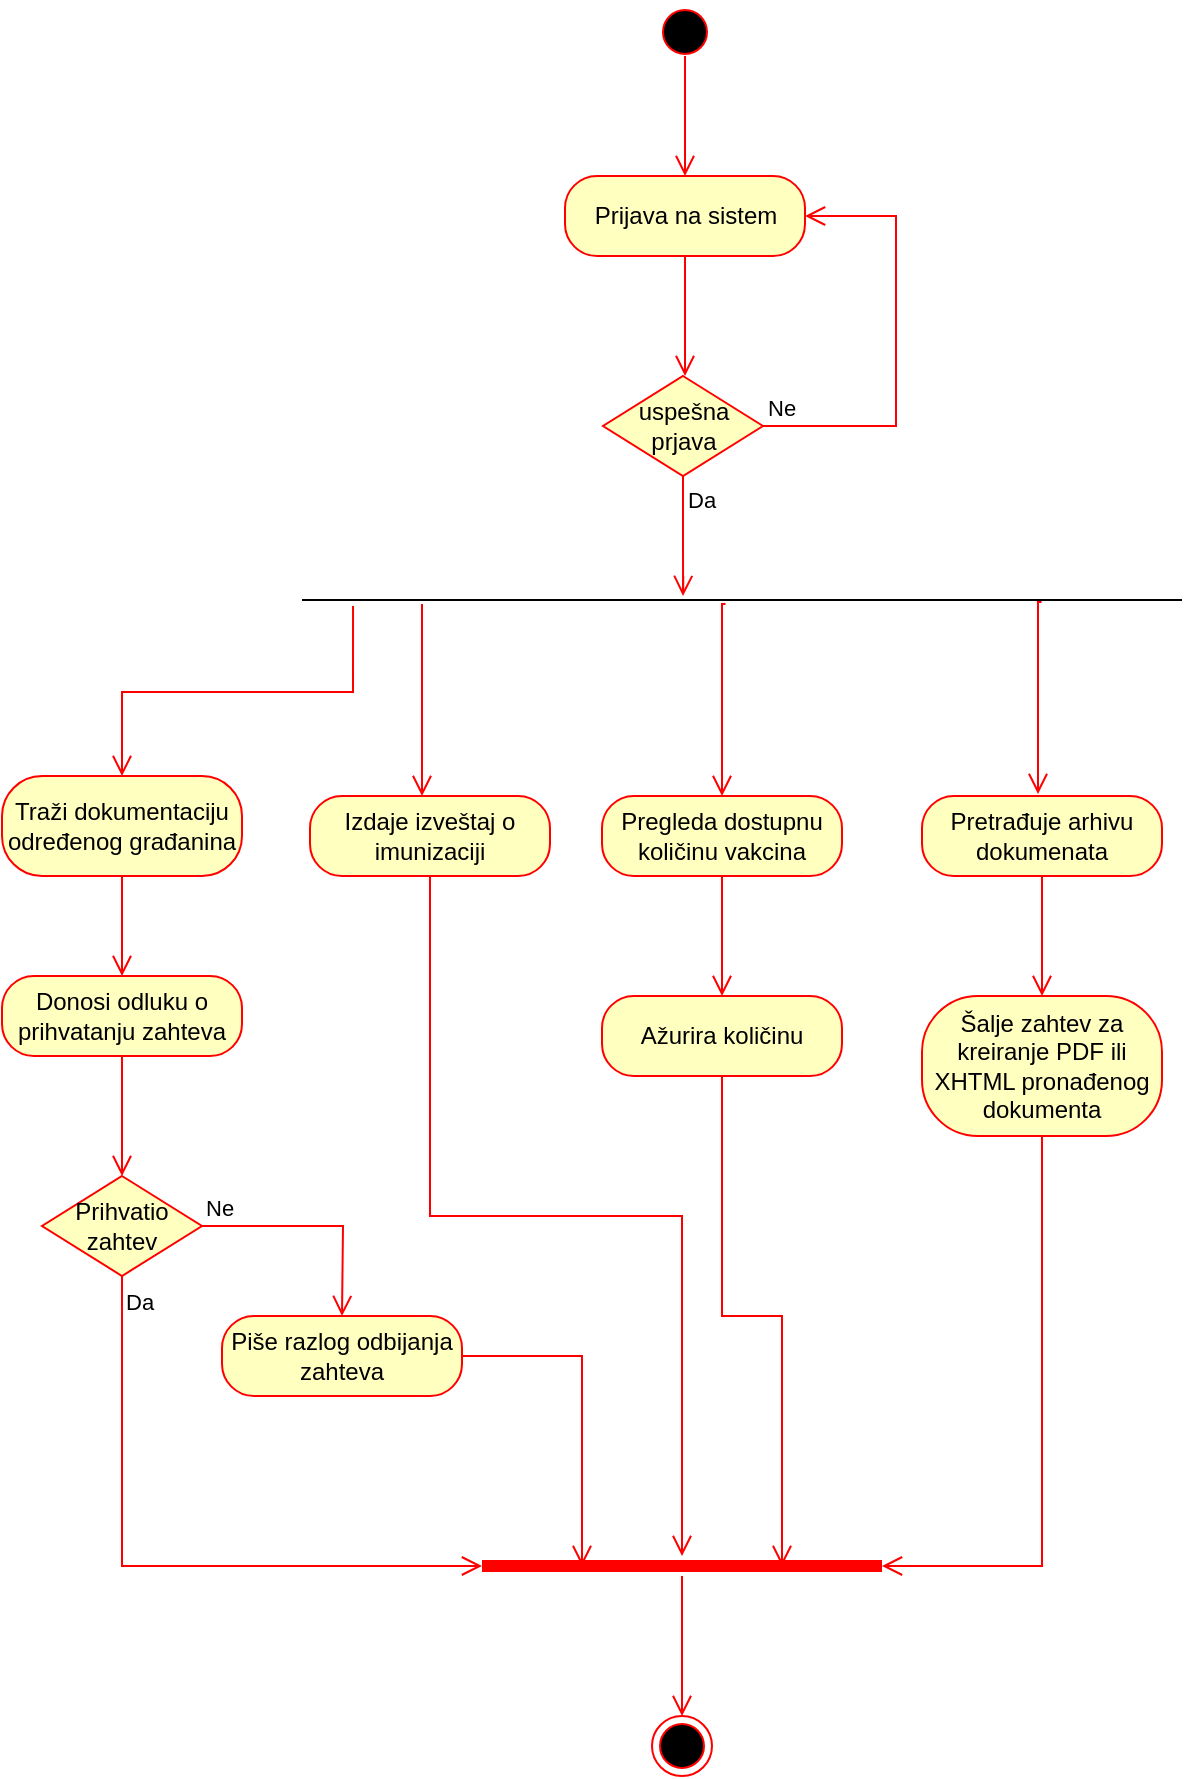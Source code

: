 <mxfile version="15.5.8" type="device"><diagram name="Page-1" id="e7e014a7-5840-1c2e-5031-d8a46d1fe8dd"><mxGraphModel dx="1422" dy="762" grid="1" gridSize="10" guides="1" tooltips="1" connect="1" arrows="1" fold="1" page="1" pageScale="1" pageWidth="1169" pageHeight="826" background="none" math="0" shadow="0"><root><mxCell id="0"/><mxCell id="1" parent="0"/><mxCell id="Qb2MN4qYpdWohJJ3XCA8-41" value="" style="ellipse;html=1;shape=startState;fillColor=#000000;strokeColor=#ff0000;" parent="1" vertex="1"><mxGeometry x="506.5" y="63" width="30" height="30" as="geometry"/></mxCell><mxCell id="Qb2MN4qYpdWohJJ3XCA8-42" value="" style="edgeStyle=orthogonalEdgeStyle;html=1;verticalAlign=bottom;endArrow=open;endSize=8;strokeColor=#ff0000;rounded=0;exitX=0.5;exitY=1;exitDx=0;exitDy=0;" parent="1" edge="1"><mxGeometry relative="1" as="geometry"><mxPoint x="521.5" y="150" as="targetPoint"/><mxPoint x="521.5" y="90" as="sourcePoint"/></mxGeometry></mxCell><mxCell id="PjcsFXU8BJwqaIB7ki_4-2" value="Prijava na sistem" style="rounded=1;whiteSpace=wrap;html=1;arcSize=40;fontColor=#000000;fillColor=#ffffc0;strokeColor=#ff0000;" parent="1" vertex="1"><mxGeometry x="461.5" y="150" width="120" height="40" as="geometry"/></mxCell><mxCell id="PjcsFXU8BJwqaIB7ki_4-3" value="" style="edgeStyle=orthogonalEdgeStyle;html=1;verticalAlign=bottom;endArrow=open;endSize=8;strokeColor=#ff0000;rounded=0;" parent="1" source="PjcsFXU8BJwqaIB7ki_4-2" edge="1"><mxGeometry relative="1" as="geometry"><mxPoint x="521.5" y="250" as="targetPoint"/></mxGeometry></mxCell><mxCell id="PjcsFXU8BJwqaIB7ki_4-4" value="uspešna prjava" style="rhombus;whiteSpace=wrap;html=1;fillColor=#ffffc0;strokeColor=#ff0000;" parent="1" vertex="1"><mxGeometry x="480.5" y="250" width="80" height="50" as="geometry"/></mxCell><mxCell id="PjcsFXU8BJwqaIB7ki_4-5" value="Ne" style="edgeStyle=orthogonalEdgeStyle;html=1;align=left;verticalAlign=bottom;endArrow=open;endSize=8;strokeColor=#ff0000;rounded=0;entryX=1;entryY=0.5;entryDx=0;entryDy=0;exitX=1;exitY=0.5;exitDx=0;exitDy=0;" parent="1" source="PjcsFXU8BJwqaIB7ki_4-4" target="PjcsFXU8BJwqaIB7ki_4-2" edge="1"><mxGeometry x="-1" relative="1" as="geometry"><mxPoint x="666.5" y="170" as="targetPoint"/><mxPoint x="566.5" y="275" as="sourcePoint"/><Array as="points"><mxPoint x="627" y="275"/><mxPoint x="627" y="170"/></Array></mxGeometry></mxCell><mxCell id="PjcsFXU8BJwqaIB7ki_4-6" value="Da&lt;br&gt;" style="edgeStyle=orthogonalEdgeStyle;html=1;align=left;verticalAlign=top;endArrow=open;endSize=8;strokeColor=#ff0000;rounded=0;startArrow=none;" parent="1" edge="1"><mxGeometry x="-0.111" y="-50" relative="1" as="geometry"><mxPoint x="520.5" y="360" as="targetPoint"/><mxPoint x="520.559" y="358.0" as="sourcePoint"/><Array as="points"><mxPoint x="520.5" y="350"/></Array><mxPoint x="50" y="-50" as="offset"/></mxGeometry></mxCell><mxCell id="PjcsFXU8BJwqaIB7ki_4-7" value="" style="line;strokeWidth=1;fillColor=none;align=left;verticalAlign=middle;spacingTop=-1;spacingLeft=3;spacingRight=3;rotatable=0;labelPosition=right;points=[];portConstraint=eastwest;" parent="1" vertex="1"><mxGeometry x="330" y="358" width="440" height="8" as="geometry"/></mxCell><mxCell id="PjcsFXU8BJwqaIB7ki_4-8" value="" style="edgeStyle=orthogonalEdgeStyle;html=1;align=left;verticalAlign=top;endArrow=none;endSize=8;strokeColor=#ff0000;rounded=0;" parent="1" source="PjcsFXU8BJwqaIB7ki_4-4" edge="1"><mxGeometry x="-1" relative="1" as="geometry"><mxPoint x="520.559" y="358.0" as="targetPoint"/><mxPoint x="520.5" y="290" as="sourcePoint"/><Array as="points"><mxPoint x="520.5" y="340"/><mxPoint x="520.5" y="340"/></Array></mxGeometry></mxCell><mxCell id="PjcsFXU8BJwqaIB7ki_4-11" value="" style="edgeStyle=orthogonalEdgeStyle;html=1;verticalAlign=bottom;endArrow=open;endSize=8;strokeColor=#ff0000;rounded=0;exitX=0.058;exitY=0.875;exitDx=0;exitDy=0;exitPerimeter=0;entryX=0.5;entryY=0;entryDx=0;entryDy=0;" parent="1" source="PjcsFXU8BJwqaIB7ki_4-7" target="PjcsFXU8BJwqaIB7ki_4-12" edge="1"><mxGeometry relative="1" as="geometry"><mxPoint x="240" y="460" as="targetPoint"/><mxPoint x="410" y="420" as="sourcePoint"/></mxGeometry></mxCell><mxCell id="PjcsFXU8BJwqaIB7ki_4-12" value="Traži dokumentaciju određenog građanina" style="rounded=1;whiteSpace=wrap;html=1;arcSize=40;fontColor=#000000;fillColor=#ffffc0;strokeColor=#ff0000;" parent="1" vertex="1"><mxGeometry x="180" y="450" width="120" height="50" as="geometry"/></mxCell><mxCell id="PjcsFXU8BJwqaIB7ki_4-13" value="" style="edgeStyle=orthogonalEdgeStyle;html=1;verticalAlign=bottom;endArrow=open;endSize=8;strokeColor=#ff0000;rounded=0;" parent="1" source="PjcsFXU8BJwqaIB7ki_4-12" edge="1"><mxGeometry relative="1" as="geometry"><mxPoint x="240" y="550" as="targetPoint"/></mxGeometry></mxCell><mxCell id="PjcsFXU8BJwqaIB7ki_4-14" value="Donosi odluku o prihvatanju zahteva" style="rounded=1;whiteSpace=wrap;html=1;arcSize=40;fontColor=#000000;fillColor=#ffffc0;strokeColor=#ff0000;" parent="1" vertex="1"><mxGeometry x="180" y="550" width="120" height="40" as="geometry"/></mxCell><mxCell id="PjcsFXU8BJwqaIB7ki_4-15" value="" style="edgeStyle=orthogonalEdgeStyle;html=1;verticalAlign=bottom;endArrow=open;endSize=8;strokeColor=#ff0000;rounded=0;" parent="1" source="PjcsFXU8BJwqaIB7ki_4-14" edge="1"><mxGeometry relative="1" as="geometry"><mxPoint x="240" y="650" as="targetPoint"/></mxGeometry></mxCell><mxCell id="PjcsFXU8BJwqaIB7ki_4-16" value="Prihvatio zahtev" style="rhombus;whiteSpace=wrap;html=1;fillColor=#ffffc0;strokeColor=#ff0000;" parent="1" vertex="1"><mxGeometry x="200" y="650" width="80" height="50" as="geometry"/></mxCell><mxCell id="PjcsFXU8BJwqaIB7ki_4-17" value="Ne" style="edgeStyle=orthogonalEdgeStyle;html=1;align=left;verticalAlign=bottom;endArrow=open;endSize=8;strokeColor=#ff0000;rounded=0;" parent="1" source="PjcsFXU8BJwqaIB7ki_4-16" edge="1"><mxGeometry x="-1" relative="1" as="geometry"><mxPoint x="350" y="720" as="targetPoint"/></mxGeometry></mxCell><mxCell id="PjcsFXU8BJwqaIB7ki_4-18" value="Da" style="edgeStyle=orthogonalEdgeStyle;html=1;align=left;verticalAlign=top;endArrow=open;endSize=8;strokeColor=#ff0000;rounded=0;entryX=0;entryY=0.5;entryDx=0;entryDy=0;entryPerimeter=0;" parent="1" source="PjcsFXU8BJwqaIB7ki_4-16" target="PjcsFXU8BJwqaIB7ki_4-40" edge="1"><mxGeometry x="-1" relative="1" as="geometry"><mxPoint x="240" y="750" as="targetPoint"/><Array as="points"><mxPoint x="240" y="845"/></Array></mxGeometry></mxCell><mxCell id="PjcsFXU8BJwqaIB7ki_4-25" value="Piše razlog odbijanja zahteva" style="rounded=1;whiteSpace=wrap;html=1;arcSize=40;fontColor=#000000;fillColor=#ffffc0;strokeColor=#ff0000;" parent="1" vertex="1"><mxGeometry x="290" y="720" width="120" height="40" as="geometry"/></mxCell><mxCell id="PjcsFXU8BJwqaIB7ki_4-26" value="" style="edgeStyle=orthogonalEdgeStyle;html=1;verticalAlign=bottom;endArrow=open;endSize=8;strokeColor=#ff0000;rounded=0;entryX=0.25;entryY=0.5;entryDx=0;entryDy=0;entryPerimeter=0;" parent="1" source="PjcsFXU8BJwqaIB7ki_4-25" target="PjcsFXU8BJwqaIB7ki_4-40" edge="1"><mxGeometry relative="1" as="geometry"><mxPoint x="350" y="820" as="targetPoint"/></mxGeometry></mxCell><mxCell id="PjcsFXU8BJwqaIB7ki_4-27" value="" style="edgeStyle=orthogonalEdgeStyle;html=1;verticalAlign=bottom;endArrow=open;endSize=8;strokeColor=#ff0000;rounded=0;" parent="1" edge="1"><mxGeometry relative="1" as="geometry"><mxPoint x="390" y="460" as="targetPoint"/><mxPoint x="390" y="364" as="sourcePoint"/><Array as="points"><mxPoint x="390" y="364"/></Array></mxGeometry></mxCell><mxCell id="PjcsFXU8BJwqaIB7ki_4-28" value="Izdaje izveštaj o imunizaciji" style="rounded=1;whiteSpace=wrap;html=1;arcSize=40;fontColor=#000000;fillColor=#ffffc0;strokeColor=#ff0000;" parent="1" vertex="1"><mxGeometry x="334" y="460" width="120" height="40" as="geometry"/></mxCell><mxCell id="PjcsFXU8BJwqaIB7ki_4-29" value="" style="edgeStyle=orthogonalEdgeStyle;html=1;verticalAlign=bottom;endArrow=open;endSize=8;strokeColor=#ff0000;rounded=0;" parent="1" source="PjcsFXU8BJwqaIB7ki_4-28" target="PjcsFXU8BJwqaIB7ki_4-40" edge="1"><mxGeometry relative="1" as="geometry"><mxPoint x="394" y="560" as="targetPoint"/></mxGeometry></mxCell><mxCell id="PjcsFXU8BJwqaIB7ki_4-30" value="" style="edgeStyle=orthogonalEdgeStyle;html=1;verticalAlign=bottom;endArrow=open;endSize=8;strokeColor=#ff0000;rounded=0;exitX=0.325;exitY=0.75;exitDx=0;exitDy=0;exitPerimeter=0;" parent="1" edge="1"><mxGeometry relative="1" as="geometry"><mxPoint x="540" y="460" as="targetPoint"/><mxPoint x="541.75" y="364.0" as="sourcePoint"/><Array as="points"><mxPoint x="540" y="364"/></Array></mxGeometry></mxCell><mxCell id="PjcsFXU8BJwqaIB7ki_4-31" value="Pregleda dostupnu količinu vakcina" style="rounded=1;whiteSpace=wrap;html=1;arcSize=40;fontColor=#000000;fillColor=#ffffc0;strokeColor=#ff0000;" parent="1" vertex="1"><mxGeometry x="480" y="460" width="120" height="40" as="geometry"/></mxCell><mxCell id="PjcsFXU8BJwqaIB7ki_4-32" value="" style="edgeStyle=orthogonalEdgeStyle;html=1;verticalAlign=bottom;endArrow=open;endSize=8;strokeColor=#ff0000;rounded=0;" parent="1" source="PjcsFXU8BJwqaIB7ki_4-31" edge="1"><mxGeometry relative="1" as="geometry"><mxPoint x="540" y="560" as="targetPoint"/></mxGeometry></mxCell><mxCell id="PjcsFXU8BJwqaIB7ki_4-33" value="Ažurira količinu" style="rounded=1;whiteSpace=wrap;html=1;arcSize=40;fontColor=#000000;fillColor=#ffffc0;strokeColor=#ff0000;" parent="1" vertex="1"><mxGeometry x="480" y="560" width="120" height="40" as="geometry"/></mxCell><mxCell id="PjcsFXU8BJwqaIB7ki_4-34" value="" style="edgeStyle=orthogonalEdgeStyle;html=1;verticalAlign=bottom;endArrow=open;endSize=8;strokeColor=#ff0000;rounded=0;entryX=0.75;entryY=0.5;entryDx=0;entryDy=0;entryPerimeter=0;" parent="1" source="PjcsFXU8BJwqaIB7ki_4-33" target="PjcsFXU8BJwqaIB7ki_4-40" edge="1"><mxGeometry relative="1" as="geometry"><mxPoint x="540" y="660" as="targetPoint"/></mxGeometry></mxCell><mxCell id="PjcsFXU8BJwqaIB7ki_4-35" value="" style="edgeStyle=orthogonalEdgeStyle;html=1;verticalAlign=bottom;endArrow=open;endSize=8;strokeColor=#ff0000;rounded=0;exitX=0.325;exitY=0.75;exitDx=0;exitDy=0;exitPerimeter=0;" parent="1" edge="1"><mxGeometry relative="1" as="geometry"><mxPoint x="698" y="459" as="targetPoint"/><mxPoint x="699.75" y="363.0" as="sourcePoint"/><Array as="points"><mxPoint x="698" y="363"/></Array></mxGeometry></mxCell><mxCell id="PjcsFXU8BJwqaIB7ki_4-36" value="Pretrađuje arhivu dokumenata" style="rounded=1;whiteSpace=wrap;html=1;arcSize=40;fontColor=#000000;fillColor=#ffffc0;strokeColor=#ff0000;" parent="1" vertex="1"><mxGeometry x="640" y="460" width="120" height="40" as="geometry"/></mxCell><mxCell id="PjcsFXU8BJwqaIB7ki_4-37" value="" style="edgeStyle=orthogonalEdgeStyle;html=1;verticalAlign=bottom;endArrow=open;endSize=8;strokeColor=#ff0000;rounded=0;" parent="1" source="PjcsFXU8BJwqaIB7ki_4-36" edge="1"><mxGeometry relative="1" as="geometry"><mxPoint x="700" y="560" as="targetPoint"/></mxGeometry></mxCell><mxCell id="PjcsFXU8BJwqaIB7ki_4-38" value="Šalje zahtev za kreiranje PDF ili XHTML pronađenog dokumenta" style="rounded=1;whiteSpace=wrap;html=1;arcSize=40;fontColor=#000000;fillColor=#ffffc0;strokeColor=#ff0000;" parent="1" vertex="1"><mxGeometry x="640" y="560" width="120" height="70" as="geometry"/></mxCell><mxCell id="PjcsFXU8BJwqaIB7ki_4-39" value="" style="edgeStyle=orthogonalEdgeStyle;html=1;verticalAlign=bottom;endArrow=open;endSize=8;strokeColor=#ff0000;rounded=0;entryX=1;entryY=0.5;entryDx=0;entryDy=0;entryPerimeter=0;" parent="1" source="PjcsFXU8BJwqaIB7ki_4-38" target="PjcsFXU8BJwqaIB7ki_4-40" edge="1"><mxGeometry relative="1" as="geometry"><mxPoint x="700" y="660" as="targetPoint"/><Array as="points"><mxPoint x="700" y="845"/></Array></mxGeometry></mxCell><mxCell id="PjcsFXU8BJwqaIB7ki_4-40" value="" style="shape=line;html=1;strokeWidth=6;strokeColor=#ff0000;" parent="1" vertex="1"><mxGeometry x="420" y="840" width="200" height="10" as="geometry"/></mxCell><mxCell id="PjcsFXU8BJwqaIB7ki_4-41" value="" style="edgeStyle=orthogonalEdgeStyle;html=1;verticalAlign=bottom;endArrow=open;endSize=8;strokeColor=#ff0000;rounded=0;" parent="1" source="PjcsFXU8BJwqaIB7ki_4-40" edge="1"><mxGeometry relative="1" as="geometry"><mxPoint x="520" y="920" as="targetPoint"/></mxGeometry></mxCell><mxCell id="PjcsFXU8BJwqaIB7ki_4-42" value="" style="ellipse;html=1;shape=endState;fillColor=#000000;strokeColor=#ff0000;" parent="1" vertex="1"><mxGeometry x="505" y="920" width="30" height="30" as="geometry"/></mxCell></root></mxGraphModel></diagram></mxfile>